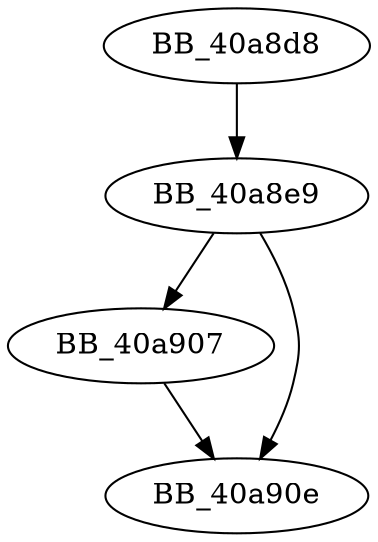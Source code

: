 DiGraph __isleadbyte_l{
BB_40a8d8->BB_40a8e9
BB_40a8e9->BB_40a907
BB_40a8e9->BB_40a90e
BB_40a907->BB_40a90e
}
